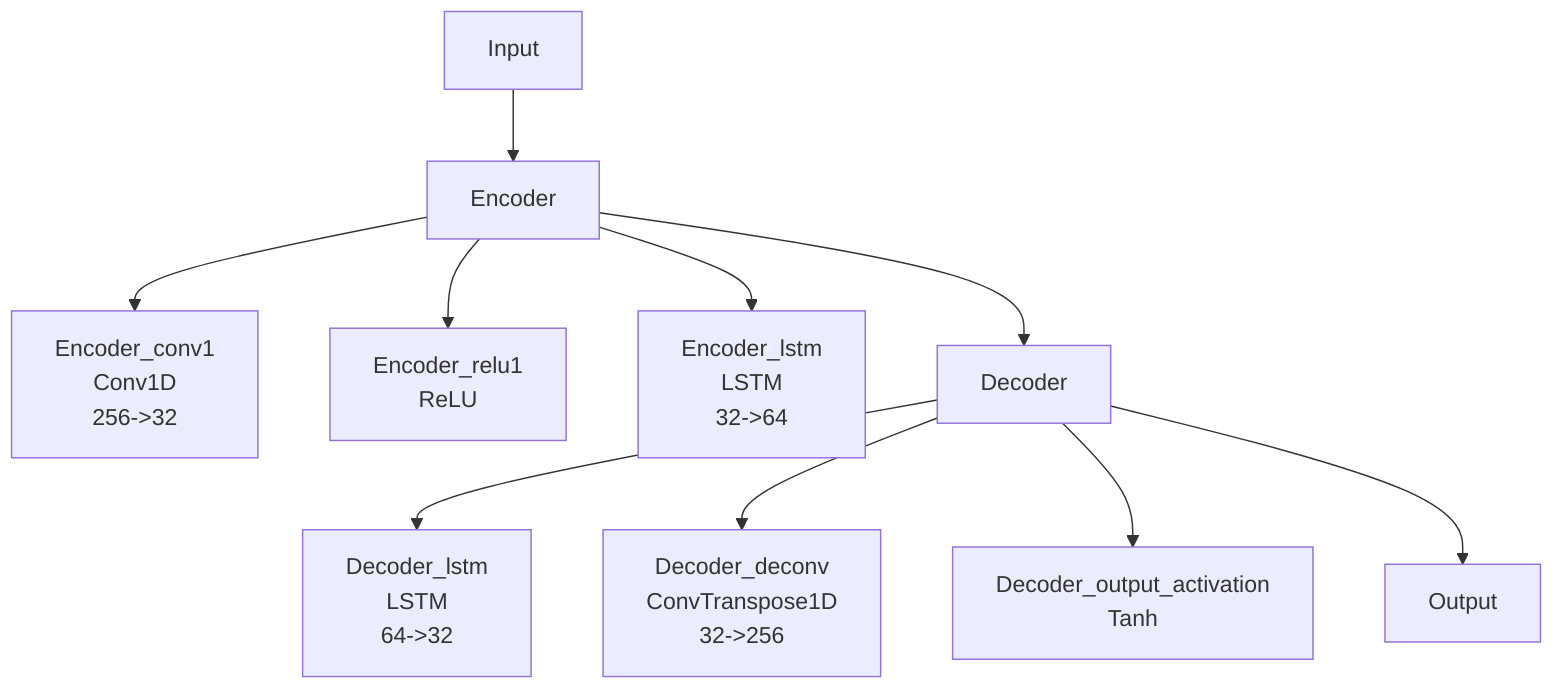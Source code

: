 graph TD
  Input[Input]
  Input --> Encoder
  Encoder --> Encoder_conv1
  Encoder_conv1[Encoder_conv1<br>Conv1D<br>256->32]
  Encoder --> Encoder_relu1
  Encoder_relu1[Encoder_relu1<br>ReLU]
  Encoder --> Encoder_lstm
  Encoder_lstm[Encoder_lstm<br>LSTM<br>32->64]
  Encoder --> Decoder
  Decoder --> Decoder_lstm
  Decoder_lstm[Decoder_lstm<br>LSTM<br>64->32]
  Decoder --> Decoder_deconv
  Decoder_deconv[Decoder_deconv<br>ConvTranspose1D<br>32->256]
  Decoder --> Decoder_output_activation
  Decoder_output_activation[Decoder_output_activation<br>Tanh]
  Decoder --> Output[Output]